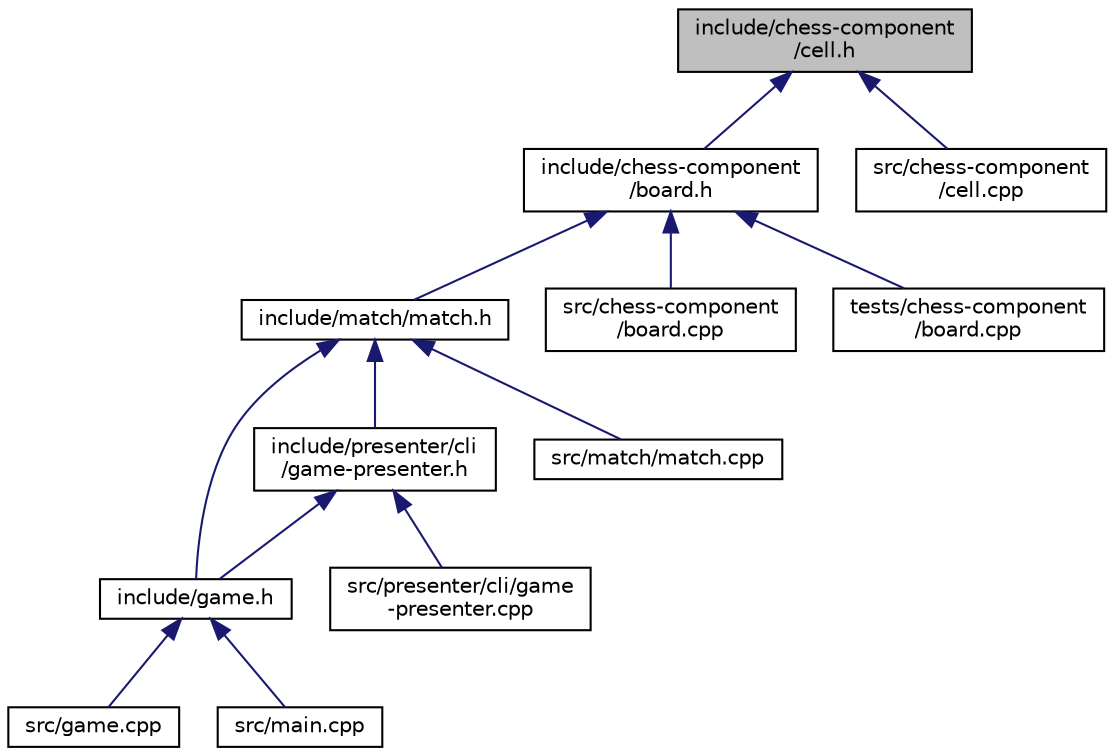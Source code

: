 digraph "include/chess-component/cell.h"
{
 // LATEX_PDF_SIZE
  edge [fontname="Helvetica",fontsize="10",labelfontname="Helvetica",labelfontsize="10"];
  node [fontname="Helvetica",fontsize="10",shape=record];
  Node1 [label="include/chess-component\l/cell.h",height=0.2,width=0.4,color="black", fillcolor="grey75", style="filled", fontcolor="black",tooltip="Cell class, it is where all pieces (Piece class and sub-classes) are located and responsible for all ..."];
  Node1 -> Node2 [dir="back",color="midnightblue",fontsize="10",style="solid",fontname="Helvetica"];
  Node2 [label="include/chess-component\l/board.h",height=0.2,width=0.4,color="black", fillcolor="white", style="filled",URL="$board_8h.html",tooltip="Board class, it is where the cells (Cell class) are located and responsible for positioning only."];
  Node2 -> Node3 [dir="back",color="midnightblue",fontsize="10",style="solid",fontname="Helvetica"];
  Node3 [label="include/match/match.h",height=0.2,width=0.4,color="black", fillcolor="white", style="filled",URL="$match_2match_8h.html",tooltip="Class to handle the match between two players, being two real players or one-two bots This class is t..."];
  Node3 -> Node4 [dir="back",color="midnightblue",fontsize="10",style="solid",fontname="Helvetica"];
  Node4 [label="include/game.h",height=0.2,width=0.4,color="black", fillcolor="white", style="filled",URL="$game_8h.html",tooltip="Class Game will be the main class of whole game, controlling states, flows of game and what user can ..."];
  Node4 -> Node5 [dir="back",color="midnightblue",fontsize="10",style="solid",fontname="Helvetica"];
  Node5 [label="src/game.cpp",height=0.2,width=0.4,color="black", fillcolor="white", style="filled",URL="$game_8cpp.html",tooltip=" "];
  Node4 -> Node6 [dir="back",color="midnightblue",fontsize="10",style="solid",fontname="Helvetica"];
  Node6 [label="src/main.cpp",height=0.2,width=0.4,color="black", fillcolor="white", style="filled",URL="$main_8cpp.html",tooltip=" "];
  Node3 -> Node7 [dir="back",color="midnightblue",fontsize="10",style="solid",fontname="Helvetica"];
  Node7 [label="include/presenter/cli\l/game-presenter.h",height=0.2,width=0.4,color="black", fillcolor="white", style="filled",URL="$game-presenter_8h.html",tooltip=" "];
  Node7 -> Node4 [dir="back",color="midnightblue",fontsize="10",style="solid",fontname="Helvetica"];
  Node7 -> Node8 [dir="back",color="midnightblue",fontsize="10",style="solid",fontname="Helvetica"];
  Node8 [label="src/presenter/cli/game\l-presenter.cpp",height=0.2,width=0.4,color="black", fillcolor="white", style="filled",URL="$game-presenter_8cpp.html",tooltip=" "];
  Node3 -> Node9 [dir="back",color="midnightblue",fontsize="10",style="solid",fontname="Helvetica"];
  Node9 [label="src/match/match.cpp",height=0.2,width=0.4,color="black", fillcolor="white", style="filled",URL="$match_8cpp.html",tooltip=" "];
  Node2 -> Node10 [dir="back",color="midnightblue",fontsize="10",style="solid",fontname="Helvetica"];
  Node10 [label="src/chess-component\l/board.cpp",height=0.2,width=0.4,color="black", fillcolor="white", style="filled",URL="$src_2chess-component_2board_8cpp.html",tooltip=" "];
  Node2 -> Node11 [dir="back",color="midnightblue",fontsize="10",style="solid",fontname="Helvetica"];
  Node11 [label="tests/chess-component\l/board.cpp",height=0.2,width=0.4,color="black", fillcolor="white", style="filled",URL="$tests_2chess-component_2board_8cpp.html",tooltip=" "];
  Node1 -> Node12 [dir="back",color="midnightblue",fontsize="10",style="solid",fontname="Helvetica"];
  Node12 [label="src/chess-component\l/cell.cpp",height=0.2,width=0.4,color="black", fillcolor="white", style="filled",URL="$cell_8cpp.html",tooltip=" "];
}
